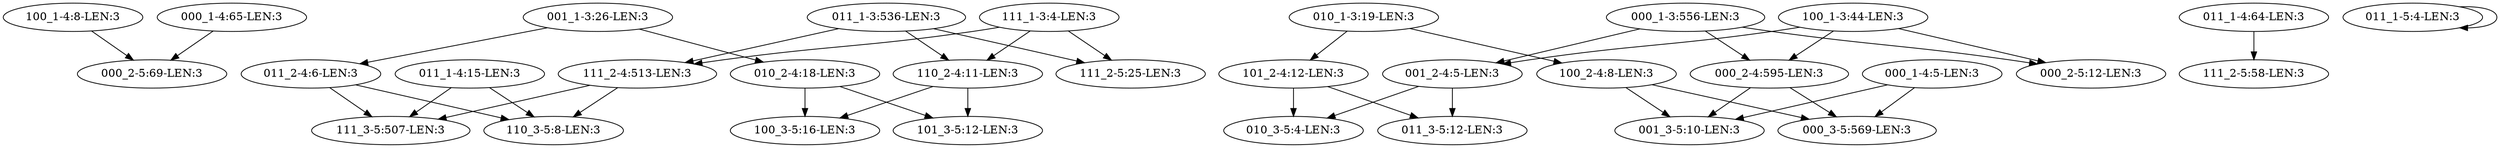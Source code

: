 digraph G {
    "100_1-4:8-LEN:3" -> "000_2-5:69-LEN:3";
    "011_2-4:6-LEN:3" -> "110_3-5:8-LEN:3";
    "011_2-4:6-LEN:3" -> "111_3-5:507-LEN:3";
    "001_2-4:5-LEN:3" -> "011_3-5:12-LEN:3";
    "001_2-4:5-LEN:3" -> "010_3-5:4-LEN:3";
    "100_2-4:8-LEN:3" -> "000_3-5:569-LEN:3";
    "100_2-4:8-LEN:3" -> "001_3-5:10-LEN:3";
    "011_1-3:536-LEN:3" -> "111_2-5:25-LEN:3";
    "011_1-3:536-LEN:3" -> "110_2-4:11-LEN:3";
    "011_1-3:536-LEN:3" -> "111_2-4:513-LEN:3";
    "001_1-3:26-LEN:3" -> "011_2-4:6-LEN:3";
    "001_1-3:26-LEN:3" -> "010_2-4:18-LEN:3";
    "000_1-4:65-LEN:3" -> "000_2-5:69-LEN:3";
    "011_1-4:64-LEN:3" -> "111_2-5:58-LEN:3";
    "000_2-4:595-LEN:3" -> "000_3-5:569-LEN:3";
    "000_2-4:595-LEN:3" -> "001_3-5:10-LEN:3";
    "011_1-5:4-LEN:3" -> "011_1-5:4-LEN:3";
    "110_2-4:11-LEN:3" -> "101_3-5:12-LEN:3";
    "110_2-4:11-LEN:3" -> "100_3-5:16-LEN:3";
    "000_1-3:556-LEN:3" -> "001_2-4:5-LEN:3";
    "000_1-3:556-LEN:3" -> "000_2-4:595-LEN:3";
    "000_1-3:556-LEN:3" -> "000_2-5:12-LEN:3";
    "000_1-4:5-LEN:3" -> "000_3-5:569-LEN:3";
    "000_1-4:5-LEN:3" -> "001_3-5:10-LEN:3";
    "010_2-4:18-LEN:3" -> "101_3-5:12-LEN:3";
    "010_2-4:18-LEN:3" -> "100_3-5:16-LEN:3";
    "101_2-4:12-LEN:3" -> "011_3-5:12-LEN:3";
    "101_2-4:12-LEN:3" -> "010_3-5:4-LEN:3";
    "111_1-3:4-LEN:3" -> "111_2-5:25-LEN:3";
    "111_1-3:4-LEN:3" -> "110_2-4:11-LEN:3";
    "111_1-3:4-LEN:3" -> "111_2-4:513-LEN:3";
    "100_1-3:44-LEN:3" -> "001_2-4:5-LEN:3";
    "100_1-3:44-LEN:3" -> "000_2-4:595-LEN:3";
    "100_1-3:44-LEN:3" -> "000_2-5:12-LEN:3";
    "111_2-4:513-LEN:3" -> "110_3-5:8-LEN:3";
    "111_2-4:513-LEN:3" -> "111_3-5:507-LEN:3";
    "011_1-4:15-LEN:3" -> "110_3-5:8-LEN:3";
    "011_1-4:15-LEN:3" -> "111_3-5:507-LEN:3";
    "010_1-3:19-LEN:3" -> "100_2-4:8-LEN:3";
    "010_1-3:19-LEN:3" -> "101_2-4:12-LEN:3";
}
